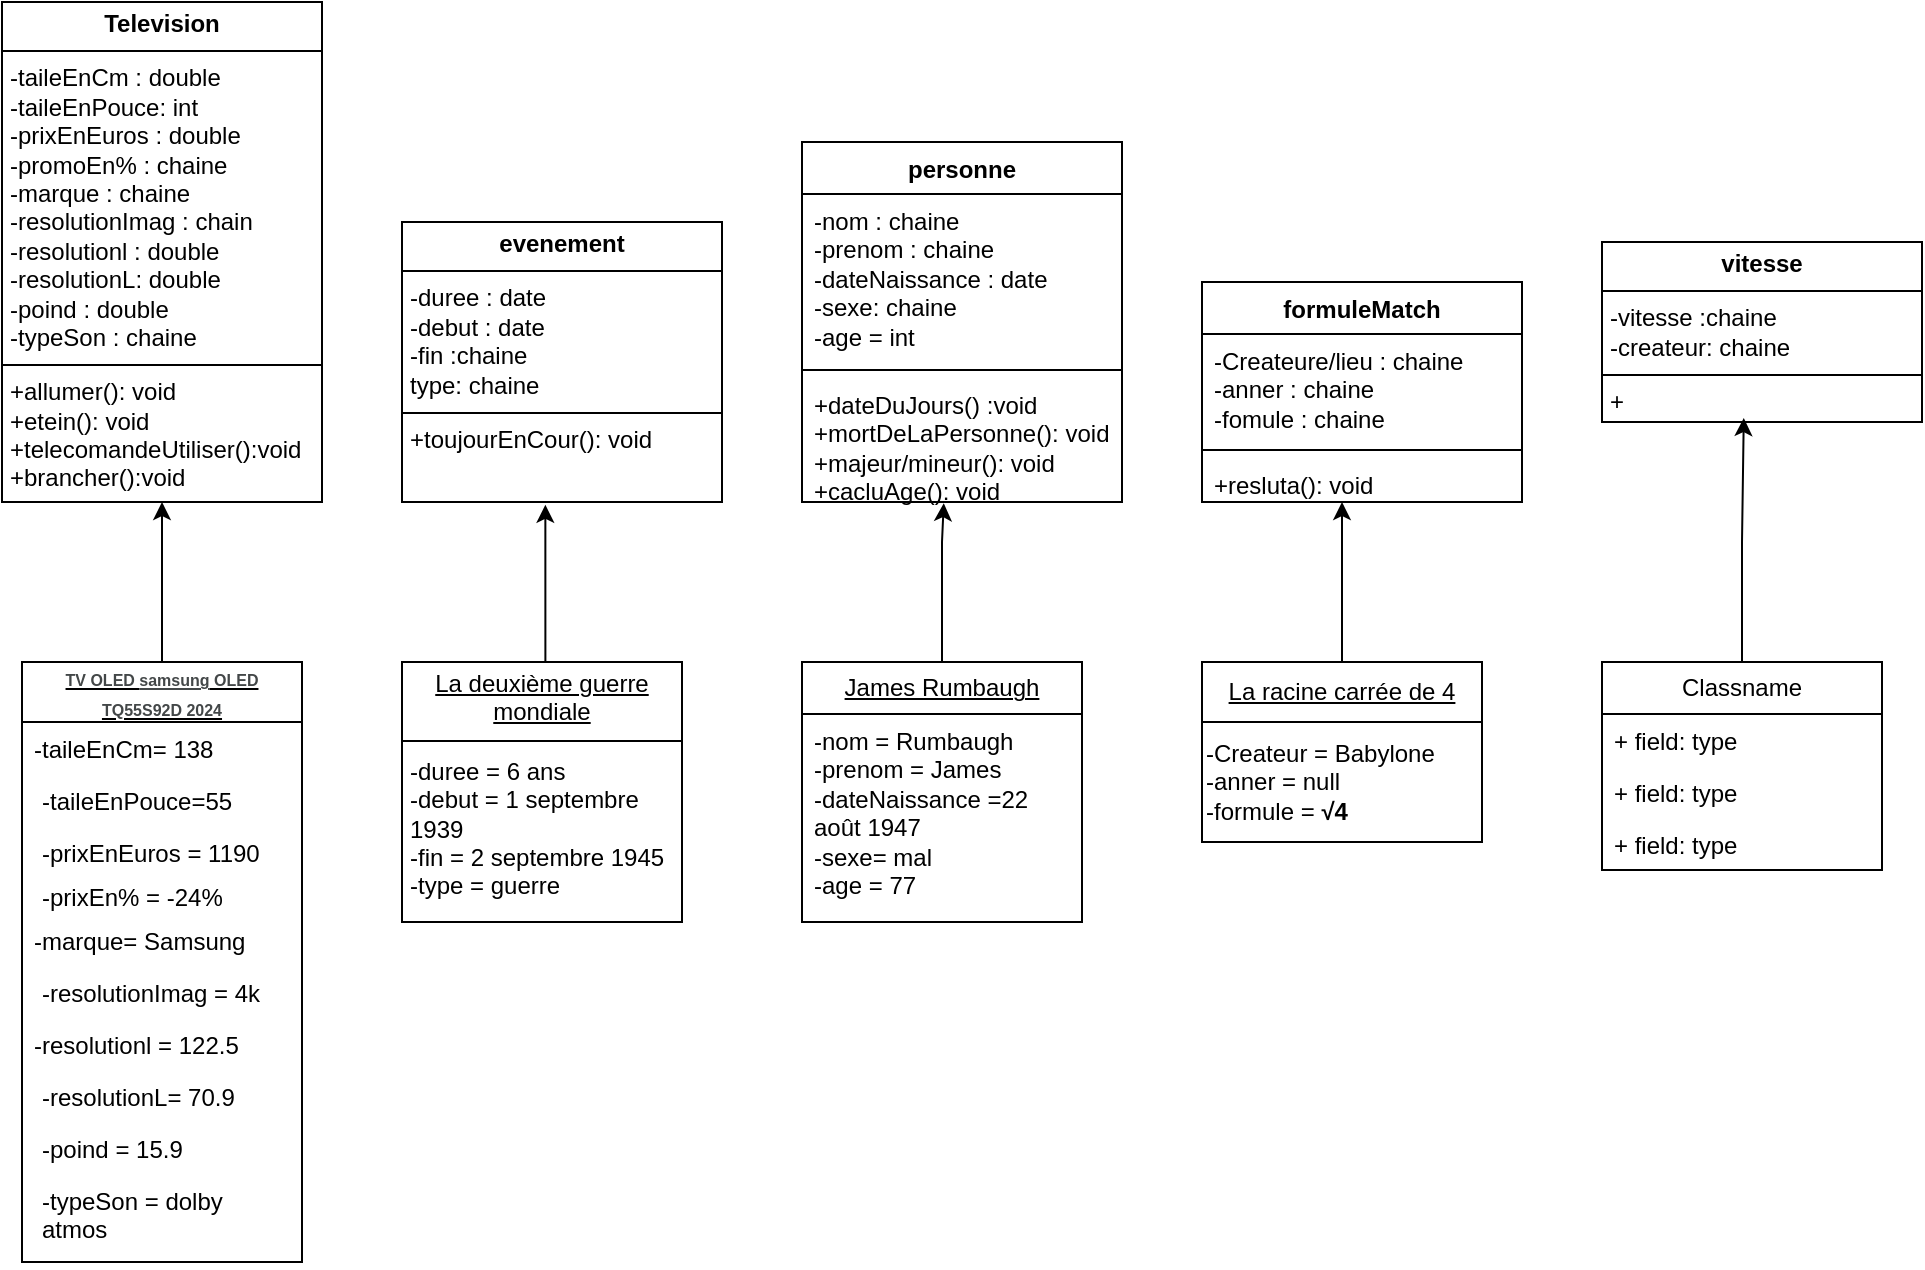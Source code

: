 <mxfile version="26.0.9">
  <diagram name="Page-1" id="U5qLVd2ZU1Owdc6GjPx7">
    <mxGraphModel dx="1195" dy="697" grid="1" gridSize="10" guides="1" tooltips="1" connect="1" arrows="1" fold="1" page="1" pageScale="1" pageWidth="827" pageHeight="1169" math="0" shadow="0">
      <root>
        <mxCell id="0" />
        <mxCell id="1" parent="0" />
        <mxCell id="XUsOnphLKoxwN8a-KJs9-1" value="&lt;p style=&quot;margin:0px;margin-top:4px;text-align:center;&quot;&gt;&lt;b&gt;Television&lt;/b&gt;&lt;/p&gt;&lt;hr size=&quot;1&quot; style=&quot;border-style:solid;&quot;&gt;&lt;p style=&quot;margin:0px;margin-left:4px;&quot;&gt;-taileEnCm : double&amp;nbsp;&lt;/p&gt;&lt;p style=&quot;margin:0px;margin-left:4px;&quot;&gt;-taileEnPouce: int&lt;/p&gt;&lt;p style=&quot;margin:0px;margin-left:4px;&quot;&gt;-prixEnEuros : double&lt;/p&gt;&lt;p style=&quot;margin:0px;margin-left:4px;&quot;&gt;-promoEn% : chaine&lt;/p&gt;&lt;p style=&quot;margin:0px;margin-left:4px;&quot;&gt;-marque : chaine&lt;/p&gt;&lt;p style=&quot;margin:0px;margin-left:4px;&quot;&gt;-resolutionImag : chain&lt;/p&gt;&lt;p style=&quot;margin:0px;margin-left:4px;&quot;&gt;-resolutionl : double&lt;/p&gt;&lt;p style=&quot;margin:0px;margin-left:4px;&quot;&gt;-resolutionL: double&lt;/p&gt;&lt;p style=&quot;margin:0px;margin-left:4px;&quot;&gt;-poind : double&amp;nbsp;&lt;/p&gt;&lt;p style=&quot;margin:0px;margin-left:4px;&quot;&gt;-typeSon : chaine&amp;nbsp;&lt;/p&gt;&lt;hr size=&quot;1&quot; style=&quot;border-style:solid;&quot;&gt;&lt;p style=&quot;margin:0px;margin-left:4px;&quot;&gt;+allumer(): void&lt;/p&gt;&lt;p style=&quot;margin:0px;margin-left:4px;&quot;&gt;+etein(): void&amp;nbsp;&lt;/p&gt;&lt;p style=&quot;margin:0px;margin-left:4px;&quot;&gt;+telecomandeUtiliser():void&lt;/p&gt;&lt;p style=&quot;margin:0px;margin-left:4px;&quot;&gt;+brancher():void&lt;/p&gt;" style="verticalAlign=top;align=left;overflow=fill;html=1;whiteSpace=wrap;" parent="1" vertex="1">
          <mxGeometry x="40" y="30" width="160" height="250" as="geometry" />
        </mxCell>
        <mxCell id="bVxE1RVpX4yq2YLkHWwr-12" style="edgeStyle=orthogonalEdgeStyle;rounded=0;orthogonalLoop=1;jettySize=auto;html=1;entryX=0.5;entryY=1;entryDx=0;entryDy=0;" edge="1" parent="1" source="XUsOnphLKoxwN8a-KJs9-4" target="XUsOnphLKoxwN8a-KJs9-1">
          <mxGeometry relative="1" as="geometry" />
        </mxCell>
        <mxCell id="XUsOnphLKoxwN8a-KJs9-4" value="&lt;font style=&quot;font-size: 8px;&quot;&gt;&lt;u&gt;&lt;span style=&quot;color: rgb(67, 71, 72); font-family: Poppins, Poppins-fallback, Verdana, sans-serif; font-weight: 700; text-align: start; background-color: rgb(255, 255, 255);&quot;&gt;TV OLED&amp;nbsp;&lt;/span&gt;&lt;a style=&quot;box-sizing: inherit; background-color: rgb(255, 255, 255); margin: 0px; padding: 0px; border: 0px; font-variant-numeric: inherit; font-variant-east-asian: inherit; font-variant-alternates: inherit; font-variant-position: inherit; font-weight: 700; font-stretch: inherit; line-height: inherit; font-family: Poppins, Poppins-fallback, Verdana, sans-serif; font-optical-sizing: inherit; font-size-adjust: inherit; font-kerning: inherit; font-feature-settings: inherit; font-variation-settings: inherit; color: rgb(67, 71, 72); display: inline-block; text-transform: lowercase; text-align: start;&quot; aria-label=&quot;Voir les produits de la marque SAMSUNG&quot; href=&quot;https://www.boulanger.com/marque/samsung&quot;&gt;SAMSUNG&lt;/a&gt;&lt;span style=&quot;color: rgb(67, 71, 72); font-family: Poppins, Poppins-fallback, Verdana, sans-serif; font-weight: 700; text-align: start; background-color: rgb(255, 255, 255);&quot;&gt;&amp;nbsp;OLED TQ55S92D 2024&lt;/span&gt;&lt;/u&gt;&lt;/font&gt;" style="swimlane;fontStyle=0;childLayout=stackLayout;horizontal=1;startSize=30;fillColor=none;horizontalStack=0;resizeParent=1;resizeParentMax=0;resizeLast=0;collapsible=1;marginBottom=0;whiteSpace=wrap;html=1;" parent="1" vertex="1">
          <mxGeometry x="50" y="360" width="140" height="300" as="geometry" />
        </mxCell>
        <mxCell id="XUsOnphLKoxwN8a-KJs9-5" value="-taileEnCm= 138" style="text;strokeColor=none;fillColor=none;align=left;verticalAlign=top;spacingLeft=4;spacingRight=4;overflow=hidden;rotatable=0;points=[[0,0.5],[1,0.5]];portConstraint=eastwest;whiteSpace=wrap;html=1;" parent="XUsOnphLKoxwN8a-KJs9-4" vertex="1">
          <mxGeometry y="30" width="140" height="26" as="geometry" />
        </mxCell>
        <mxCell id="XUsOnphLKoxwN8a-KJs9-6" value="&lt;p style=&quot;margin: 0px 0px 0px 4px;&quot;&gt;-taileEnPouce=55&amp;nbsp;&lt;/p&gt;&lt;div&gt;&lt;br&gt;&lt;/div&gt;" style="text;strokeColor=none;fillColor=none;align=left;verticalAlign=top;spacingLeft=4;spacingRight=4;overflow=hidden;rotatable=0;points=[[0,0.5],[1,0.5]];portConstraint=eastwest;whiteSpace=wrap;html=1;" parent="XUsOnphLKoxwN8a-KJs9-4" vertex="1">
          <mxGeometry y="56" width="140" height="26" as="geometry" />
        </mxCell>
        <mxCell id="XUsOnphLKoxwN8a-KJs9-7" value="&lt;p style=&quot;margin: 0px 0px 0px 4px;&quot;&gt;-prixEnEuros = 1190&amp;nbsp;&lt;/p&gt;&lt;div&gt;&lt;br&gt;&lt;/div&gt;" style="text;strokeColor=none;fillColor=none;align=left;verticalAlign=top;spacingLeft=4;spacingRight=4;overflow=hidden;rotatable=0;points=[[0,0.5],[1,0.5]];portConstraint=eastwest;whiteSpace=wrap;html=1;" parent="XUsOnphLKoxwN8a-KJs9-4" vertex="1">
          <mxGeometry y="82" width="140" height="22" as="geometry" />
        </mxCell>
        <mxCell id="XUsOnphLKoxwN8a-KJs9-14" value="&lt;p style=&quot;margin: 0px 0px 0px 4px;&quot;&gt;-prixEn% = -24%&amp;nbsp;&lt;/p&gt;&lt;div&gt;&lt;br&gt;&lt;/div&gt;" style="text;strokeColor=none;fillColor=none;align=left;verticalAlign=top;spacingLeft=4;spacingRight=4;overflow=hidden;rotatable=0;points=[[0,0.5],[1,0.5]];portConstraint=eastwest;whiteSpace=wrap;html=1;" parent="XUsOnphLKoxwN8a-KJs9-4" vertex="1">
          <mxGeometry y="104" width="140" height="22" as="geometry" />
        </mxCell>
        <mxCell id="XUsOnphLKoxwN8a-KJs9-8" value="-marque= Samsung" style="text;strokeColor=none;fillColor=none;align=left;verticalAlign=top;spacingLeft=4;spacingRight=4;overflow=hidden;rotatable=0;points=[[0,0.5],[1,0.5]];portConstraint=eastwest;whiteSpace=wrap;html=1;" parent="XUsOnphLKoxwN8a-KJs9-4" vertex="1">
          <mxGeometry y="126" width="140" height="26" as="geometry" />
        </mxCell>
        <mxCell id="XUsOnphLKoxwN8a-KJs9-9" value="&lt;p style=&quot;margin: 0px 0px 0px 4px;&quot;&gt;-resolutionImag = 4k&amp;nbsp;&lt;/p&gt;&lt;div&gt;&lt;br&gt;&lt;/div&gt;" style="text;strokeColor=none;fillColor=none;align=left;verticalAlign=top;spacingLeft=4;spacingRight=4;overflow=hidden;rotatable=0;points=[[0,0.5],[1,0.5]];portConstraint=eastwest;whiteSpace=wrap;html=1;" parent="XUsOnphLKoxwN8a-KJs9-4" vertex="1">
          <mxGeometry y="152" width="140" height="26" as="geometry" />
        </mxCell>
        <mxCell id="XUsOnphLKoxwN8a-KJs9-10" value="-resolutionl = 122.5" style="text;strokeColor=none;fillColor=none;align=left;verticalAlign=top;spacingLeft=4;spacingRight=4;overflow=hidden;rotatable=0;points=[[0,0.5],[1,0.5]];portConstraint=eastwest;whiteSpace=wrap;html=1;" parent="XUsOnphLKoxwN8a-KJs9-4" vertex="1">
          <mxGeometry y="178" width="140" height="26" as="geometry" />
        </mxCell>
        <mxCell id="XUsOnphLKoxwN8a-KJs9-11" value="&lt;p style=&quot;margin: 0px 0px 0px 4px;&quot;&gt;-resolutionL= 70.9&lt;/p&gt;&lt;div&gt;&lt;br&gt;&lt;/div&gt;" style="text;strokeColor=none;fillColor=none;align=left;verticalAlign=top;spacingLeft=4;spacingRight=4;overflow=hidden;rotatable=0;points=[[0,0.5],[1,0.5]];portConstraint=eastwest;whiteSpace=wrap;html=1;" parent="XUsOnphLKoxwN8a-KJs9-4" vertex="1">
          <mxGeometry y="204" width="140" height="26" as="geometry" />
        </mxCell>
        <mxCell id="XUsOnphLKoxwN8a-KJs9-12" value="&lt;p style=&quot;margin: 0px 0px 0px 4px;&quot;&gt;-poind = 15.9&amp;nbsp;&lt;/p&gt;&lt;div&gt;&lt;br&gt;&lt;/div&gt;" style="text;strokeColor=none;fillColor=none;align=left;verticalAlign=top;spacingLeft=4;spacingRight=4;overflow=hidden;rotatable=0;points=[[0,0.5],[1,0.5]];portConstraint=eastwest;whiteSpace=wrap;html=1;" parent="XUsOnphLKoxwN8a-KJs9-4" vertex="1">
          <mxGeometry y="230" width="140" height="26" as="geometry" />
        </mxCell>
        <mxCell id="XUsOnphLKoxwN8a-KJs9-13" value="&lt;p style=&quot;margin: 0px 0px 0px 4px;&quot;&gt;-typeSon = dolby atmos&amp;nbsp;&lt;br&gt;&lt;/p&gt;&lt;div&gt;&lt;br&gt;&lt;/div&gt;" style="text;strokeColor=none;fillColor=none;align=left;verticalAlign=top;spacingLeft=4;spacingRight=4;overflow=hidden;rotatable=0;points=[[0,0.5],[1,0.5]];portConstraint=eastwest;whiteSpace=wrap;html=1;" parent="XUsOnphLKoxwN8a-KJs9-4" vertex="1">
          <mxGeometry y="256" width="140" height="44" as="geometry" />
        </mxCell>
        <mxCell id="XUsOnphLKoxwN8a-KJs9-17" value="&lt;p style=&quot;margin:0px;margin-top:4px;text-align:center;&quot;&gt;&lt;b&gt;evenement&lt;/b&gt;&lt;/p&gt;&lt;hr size=&quot;1&quot; style=&quot;border-style:solid;&quot;&gt;&lt;p style=&quot;margin:0px;margin-left:4px;&quot;&gt;&lt;span style=&quot;background-color: transparent; color: light-dark(rgb(0, 0, 0), rgb(255, 255, 255));&quot;&gt;-duree : date&lt;/span&gt;&lt;br&gt;&lt;/p&gt;&lt;p style=&quot;margin:0px;margin-left:4px;&quot;&gt;-debut : date&lt;/p&gt;&lt;p style=&quot;margin:0px;margin-left:4px;&quot;&gt;-fin :chaine&amp;nbsp;&lt;/p&gt;&lt;p style=&quot;margin:0px;margin-left:4px;&quot;&gt;type: chaine&lt;/p&gt;&lt;hr size=&quot;1&quot; style=&quot;border-style:solid;&quot;&gt;&lt;p style=&quot;margin:0px;margin-left:4px;&quot;&gt;+toujourEnCour(): void&lt;/p&gt;&lt;p style=&quot;margin:0px;margin-left:4px;&quot;&gt;&lt;br&gt;&lt;/p&gt;" style="verticalAlign=top;align=left;overflow=fill;html=1;whiteSpace=wrap;" parent="1" vertex="1">
          <mxGeometry x="240" y="140" width="160" height="140" as="geometry" />
        </mxCell>
        <mxCell id="XUsOnphLKoxwN8a-KJs9-18" value="&lt;p style=&quot;margin:0px;margin-top:4px;text-align:center;&quot;&gt;&lt;u&gt;&lt;span style=&quot;text-align: left;&quot;&gt;La deuxième guerre mondiale&lt;/span&gt;&lt;br&gt;&lt;/u&gt;&lt;/p&gt;&lt;hr size=&quot;1&quot; style=&quot;border-style:solid;&quot;&gt;&lt;div style=&quot;height:2px;&quot;&gt;&lt;/div&gt;&lt;div style=&quot;height:2px;&quot;&gt;&lt;p style=&quot;margin: 0px 0px 0px 4px;&quot;&gt;&lt;span style=&quot;background-color: transparent; color: light-dark(rgb(0, 0, 0), rgb(255, 255, 255));&quot;&gt;-duree = 6 ans&lt;/span&gt;&lt;br&gt;&lt;/p&gt;&lt;p style=&quot;margin: 0px 0px 0px 4px;&quot;&gt;-debut = 1 septembre 1939&lt;/p&gt;&lt;p style=&quot;margin: 0px 0px 0px 4px;&quot;&gt;-fin = 2 septembre 1945&lt;/p&gt;&lt;p style=&quot;margin: 0px 0px 0px 4px;&quot;&gt;-type = guerre&amp;nbsp;&amp;nbsp;&lt;/p&gt;&lt;/div&gt;&lt;div style=&quot;height:2px;&quot;&gt;&lt;br&gt;&lt;/div&gt;&lt;div style=&quot;height:2px;&quot;&gt;&lt;br&gt;&lt;/div&gt;&lt;div style=&quot;height:2px;&quot;&gt;&lt;br&gt;&lt;/div&gt;&lt;div style=&quot;height:2px;&quot;&gt;&lt;br&gt;&lt;/div&gt;&lt;div style=&quot;height:2px;&quot;&gt;&lt;br&gt;&lt;/div&gt;&lt;div style=&quot;height:2px;&quot;&gt;&lt;br&gt;&lt;/div&gt;&lt;div style=&quot;height:2px;&quot;&gt;&lt;br&gt;&lt;/div&gt;&lt;div style=&quot;height:2px;&quot;&gt;&lt;br&gt;&lt;/div&gt;&lt;div style=&quot;height:2px;&quot;&gt;&lt;br&gt;&lt;/div&gt;&lt;div style=&quot;height:2px;&quot;&gt;&lt;br&gt;&lt;/div&gt;&lt;div style=&quot;height:2px;&quot;&gt;&lt;br&gt;&lt;/div&gt;&lt;div style=&quot;height:2px;&quot;&gt;&lt;br&gt;&lt;/div&gt;&lt;div style=&quot;height:2px;&quot;&gt;&lt;br&gt;&lt;/div&gt;&lt;div style=&quot;height:2px;&quot;&gt;&lt;br&gt;&lt;/div&gt;" style="verticalAlign=top;align=left;overflow=fill;html=1;whiteSpace=wrap;" parent="1" vertex="1">
          <mxGeometry x="240" y="360" width="140" height="130" as="geometry" />
        </mxCell>
        <mxCell id="XUsOnphLKoxwN8a-KJs9-22" value="personne" style="swimlane;fontStyle=1;align=center;verticalAlign=top;childLayout=stackLayout;horizontal=1;startSize=26;horizontalStack=0;resizeParent=1;resizeParentMax=0;resizeLast=0;collapsible=1;marginBottom=0;whiteSpace=wrap;html=1;" parent="1" vertex="1">
          <mxGeometry x="440" y="100" width="160" height="180" as="geometry" />
        </mxCell>
        <mxCell id="XUsOnphLKoxwN8a-KJs9-23" value="-nom : chaine&lt;div&gt;-prenom : chaine&amp;nbsp;&lt;br&gt;&lt;div&gt;-dateNaissance : date&lt;/div&gt;&lt;/div&gt;&lt;div&gt;-sexe: chaine&lt;/div&gt;&lt;div&gt;-age = int&amp;nbsp;&lt;/div&gt;" style="text;strokeColor=none;fillColor=none;align=left;verticalAlign=top;spacingLeft=4;spacingRight=4;overflow=hidden;rotatable=0;points=[[0,0.5],[1,0.5]];portConstraint=eastwest;whiteSpace=wrap;html=1;" parent="XUsOnphLKoxwN8a-KJs9-22" vertex="1">
          <mxGeometry y="26" width="160" height="84" as="geometry" />
        </mxCell>
        <mxCell id="XUsOnphLKoxwN8a-KJs9-24" value="" style="line;strokeWidth=1;fillColor=none;align=left;verticalAlign=middle;spacingTop=-1;spacingLeft=3;spacingRight=3;rotatable=0;labelPosition=right;points=[];portConstraint=eastwest;strokeColor=inherit;" parent="XUsOnphLKoxwN8a-KJs9-22" vertex="1">
          <mxGeometry y="110" width="160" height="8" as="geometry" />
        </mxCell>
        <mxCell id="XUsOnphLKoxwN8a-KJs9-25" value="+dateDuJours() :void&lt;div&gt;+mortDeLaPersonne(): void&lt;/div&gt;&lt;div&gt;+majeur/mineur(): void&lt;/div&gt;&lt;div&gt;+cacluAge(): void&lt;/div&gt;" style="text;strokeColor=none;fillColor=none;align=left;verticalAlign=top;spacingLeft=4;spacingRight=4;overflow=hidden;rotatable=0;points=[[0,0.5],[1,0.5]];portConstraint=eastwest;whiteSpace=wrap;html=1;" parent="XUsOnphLKoxwN8a-KJs9-22" vertex="1">
          <mxGeometry y="118" width="160" height="62" as="geometry" />
        </mxCell>
        <mxCell id="XUsOnphLKoxwN8a-KJs9-27" value="&lt;span style=&quot;text-align: left;&quot;&gt;&lt;u&gt;James Rumbaugh&lt;/u&gt;&lt;/span&gt;" style="swimlane;fontStyle=0;childLayout=stackLayout;horizontal=1;startSize=26;fillColor=none;horizontalStack=0;resizeParent=1;resizeParentMax=0;resizeLast=0;collapsible=1;marginBottom=0;whiteSpace=wrap;html=1;" parent="1" vertex="1">
          <mxGeometry x="440" y="360" width="140" height="130" as="geometry" />
        </mxCell>
        <mxCell id="XUsOnphLKoxwN8a-KJs9-28" value="-nom = Rumbaugh&lt;div&gt;-prenom = James&lt;br&gt;&lt;div&gt;-dateNaissance =22 août 1947&lt;/div&gt;&lt;/div&gt;&lt;div&gt;-sexe= mal&lt;/div&gt;&lt;div&gt;-age = 77&lt;/div&gt;" style="text;strokeColor=none;fillColor=none;align=left;verticalAlign=top;spacingLeft=4;spacingRight=4;overflow=hidden;rotatable=0;points=[[0,0.5],[1,0.5]];portConstraint=eastwest;whiteSpace=wrap;html=1;" parent="XUsOnphLKoxwN8a-KJs9-27" vertex="1">
          <mxGeometry y="26" width="140" height="104" as="geometry" />
        </mxCell>
        <mxCell id="bVxE1RVpX4yq2YLkHWwr-5" value="formuleMatch" style="swimlane;fontStyle=1;align=center;verticalAlign=top;childLayout=stackLayout;horizontal=1;startSize=26;horizontalStack=0;resizeParent=1;resizeParentMax=0;resizeLast=0;collapsible=1;marginBottom=0;whiteSpace=wrap;html=1;" vertex="1" parent="1">
          <mxGeometry x="640" y="170" width="160" height="110" as="geometry" />
        </mxCell>
        <mxCell id="bVxE1RVpX4yq2YLkHWwr-6" value="&lt;div&gt;&lt;div&gt;-Createure/lieu : chaine&lt;/div&gt;&lt;/div&gt;&lt;div&gt;-anner : chaine&amp;nbsp;&lt;/div&gt;&lt;div&gt;-fomule : chaine&lt;/div&gt;" style="text;strokeColor=none;fillColor=none;align=left;verticalAlign=top;spacingLeft=4;spacingRight=4;overflow=hidden;rotatable=0;points=[[0,0.5],[1,0.5]];portConstraint=eastwest;whiteSpace=wrap;html=1;" vertex="1" parent="bVxE1RVpX4yq2YLkHWwr-5">
          <mxGeometry y="26" width="160" height="54" as="geometry" />
        </mxCell>
        <mxCell id="bVxE1RVpX4yq2YLkHWwr-7" value="" style="line;strokeWidth=1;fillColor=none;align=left;verticalAlign=middle;spacingTop=-1;spacingLeft=3;spacingRight=3;rotatable=0;labelPosition=right;points=[];portConstraint=eastwest;strokeColor=inherit;" vertex="1" parent="bVxE1RVpX4yq2YLkHWwr-5">
          <mxGeometry y="80" width="160" height="8" as="geometry" />
        </mxCell>
        <mxCell id="bVxE1RVpX4yq2YLkHWwr-8" value="+resluta(): void" style="text;strokeColor=none;fillColor=none;align=left;verticalAlign=top;spacingLeft=4;spacingRight=4;overflow=hidden;rotatable=0;points=[[0,0.5],[1,0.5]];portConstraint=eastwest;whiteSpace=wrap;html=1;" vertex="1" parent="bVxE1RVpX4yq2YLkHWwr-5">
          <mxGeometry y="88" width="160" height="22" as="geometry" />
        </mxCell>
        <mxCell id="bVxE1RVpX4yq2YLkHWwr-15" value="" style="edgeStyle=orthogonalEdgeStyle;rounded=0;orthogonalLoop=1;jettySize=auto;html=1;" edge="1" parent="1" target="bVxE1RVpX4yq2YLkHWwr-8">
          <mxGeometry relative="1" as="geometry">
            <mxPoint x="710" y="360" as="sourcePoint" />
            <Array as="points">
              <mxPoint x="710" y="290" />
              <mxPoint x="710" y="290" />
            </Array>
          </mxGeometry>
        </mxCell>
        <mxCell id="bVxE1RVpX4yq2YLkHWwr-13" style="edgeStyle=orthogonalEdgeStyle;rounded=0;orthogonalLoop=1;jettySize=auto;html=1;exitX=0.5;exitY=0;exitDx=0;exitDy=0;entryX=0.448;entryY=1.01;entryDx=0;entryDy=0;entryPerimeter=0;" edge="1" parent="1" source="XUsOnphLKoxwN8a-KJs9-18" target="XUsOnphLKoxwN8a-KJs9-17">
          <mxGeometry relative="1" as="geometry">
            <Array as="points">
              <mxPoint x="312" y="360" />
            </Array>
          </mxGeometry>
        </mxCell>
        <mxCell id="bVxE1RVpX4yq2YLkHWwr-14" style="edgeStyle=orthogonalEdgeStyle;rounded=0;orthogonalLoop=1;jettySize=auto;html=1;entryX=0.443;entryY=1.01;entryDx=0;entryDy=0;entryPerimeter=0;" edge="1" parent="1" source="XUsOnphLKoxwN8a-KJs9-27" target="XUsOnphLKoxwN8a-KJs9-25">
          <mxGeometry relative="1" as="geometry">
            <Array as="points">
              <mxPoint x="510" y="300" />
              <mxPoint x="511" y="300" />
            </Array>
          </mxGeometry>
        </mxCell>
        <mxCell id="bVxE1RVpX4yq2YLkHWwr-16" value="&lt;u&gt;La racine carrée de 4&lt;/u&gt;" style="swimlane;fontStyle=0;childLayout=stackLayout;horizontal=1;startSize=30;fillColor=none;horizontalStack=0;resizeParent=1;resizeParentMax=0;resizeLast=0;collapsible=1;marginBottom=0;whiteSpace=wrap;html=1;" vertex="1" parent="1">
          <mxGeometry x="640" y="360" width="140" height="90" as="geometry" />
        </mxCell>
        <mxCell id="bVxE1RVpX4yq2YLkHWwr-21" value="-Createur = Babylone&amp;nbsp;&lt;div&gt;-anner = null&lt;/div&gt;&lt;div&gt;-formule =&amp;nbsp;&lt;span style=&quot;font-family: &amp;quot;Google Sans&amp;quot;, Arial, sans-serif; text-wrap: wrap;&quot;&gt;&lt;font style=&quot;color: rgb(0, 0, 0);&quot;&gt;&lt;b&gt;√4&lt;/b&gt;&lt;/font&gt;&lt;/span&gt;&lt;/div&gt;" style="text;html=1;align=left;verticalAlign=middle;resizable=0;points=[];autosize=1;strokeColor=none;fillColor=none;" vertex="1" parent="bVxE1RVpX4yq2YLkHWwr-16">
          <mxGeometry y="30" width="140" height="60" as="geometry" />
        </mxCell>
        <mxCell id="bVxE1RVpX4yq2YLkHWwr-23" value="&lt;p style=&quot;margin:0px;margin-top:4px;text-align:center;&quot;&gt;&lt;b&gt;vitesse&lt;/b&gt;&lt;/p&gt;&lt;hr size=&quot;1&quot; style=&quot;border-style:solid;&quot;&gt;&lt;p style=&quot;margin:0px;margin-left:4px;&quot;&gt;-vitesse :chaine&amp;nbsp;&lt;/p&gt;&lt;p style=&quot;margin:0px;margin-left:4px;&quot;&gt;-createur: chaine&lt;/p&gt;&lt;hr size=&quot;1&quot; style=&quot;border-style:solid;&quot;&gt;&lt;p style=&quot;margin:0px;margin-left:4px;&quot;&gt;+&lt;/p&gt;" style="verticalAlign=top;align=left;overflow=fill;html=1;whiteSpace=wrap;" vertex="1" parent="1">
          <mxGeometry x="840" y="150" width="160" height="90" as="geometry" />
        </mxCell>
        <mxCell id="bVxE1RVpX4yq2YLkHWwr-24" value="Classname" style="swimlane;fontStyle=0;childLayout=stackLayout;horizontal=1;startSize=26;fillColor=none;horizontalStack=0;resizeParent=1;resizeParentMax=0;resizeLast=0;collapsible=1;marginBottom=0;whiteSpace=wrap;html=1;" vertex="1" parent="1">
          <mxGeometry x="840" y="360" width="140" height="104" as="geometry" />
        </mxCell>
        <mxCell id="bVxE1RVpX4yq2YLkHWwr-25" value="+ field: type" style="text;strokeColor=none;fillColor=none;align=left;verticalAlign=top;spacingLeft=4;spacingRight=4;overflow=hidden;rotatable=0;points=[[0,0.5],[1,0.5]];portConstraint=eastwest;whiteSpace=wrap;html=1;" vertex="1" parent="bVxE1RVpX4yq2YLkHWwr-24">
          <mxGeometry y="26" width="140" height="26" as="geometry" />
        </mxCell>
        <mxCell id="bVxE1RVpX4yq2YLkHWwr-26" value="+ field: type" style="text;strokeColor=none;fillColor=none;align=left;verticalAlign=top;spacingLeft=4;spacingRight=4;overflow=hidden;rotatable=0;points=[[0,0.5],[1,0.5]];portConstraint=eastwest;whiteSpace=wrap;html=1;" vertex="1" parent="bVxE1RVpX4yq2YLkHWwr-24">
          <mxGeometry y="52" width="140" height="26" as="geometry" />
        </mxCell>
        <mxCell id="bVxE1RVpX4yq2YLkHWwr-27" value="+ field: type" style="text;strokeColor=none;fillColor=none;align=left;verticalAlign=top;spacingLeft=4;spacingRight=4;overflow=hidden;rotatable=0;points=[[0,0.5],[1,0.5]];portConstraint=eastwest;whiteSpace=wrap;html=1;" vertex="1" parent="bVxE1RVpX4yq2YLkHWwr-24">
          <mxGeometry y="78" width="140" height="26" as="geometry" />
        </mxCell>
        <mxCell id="bVxE1RVpX4yq2YLkHWwr-30" style="edgeStyle=orthogonalEdgeStyle;rounded=0;orthogonalLoop=1;jettySize=auto;html=1;entryX=0.443;entryY=0.978;entryDx=0;entryDy=0;entryPerimeter=0;" edge="1" parent="1" source="bVxE1RVpX4yq2YLkHWwr-24" target="bVxE1RVpX4yq2YLkHWwr-23">
          <mxGeometry relative="1" as="geometry" />
        </mxCell>
      </root>
    </mxGraphModel>
  </diagram>
</mxfile>
